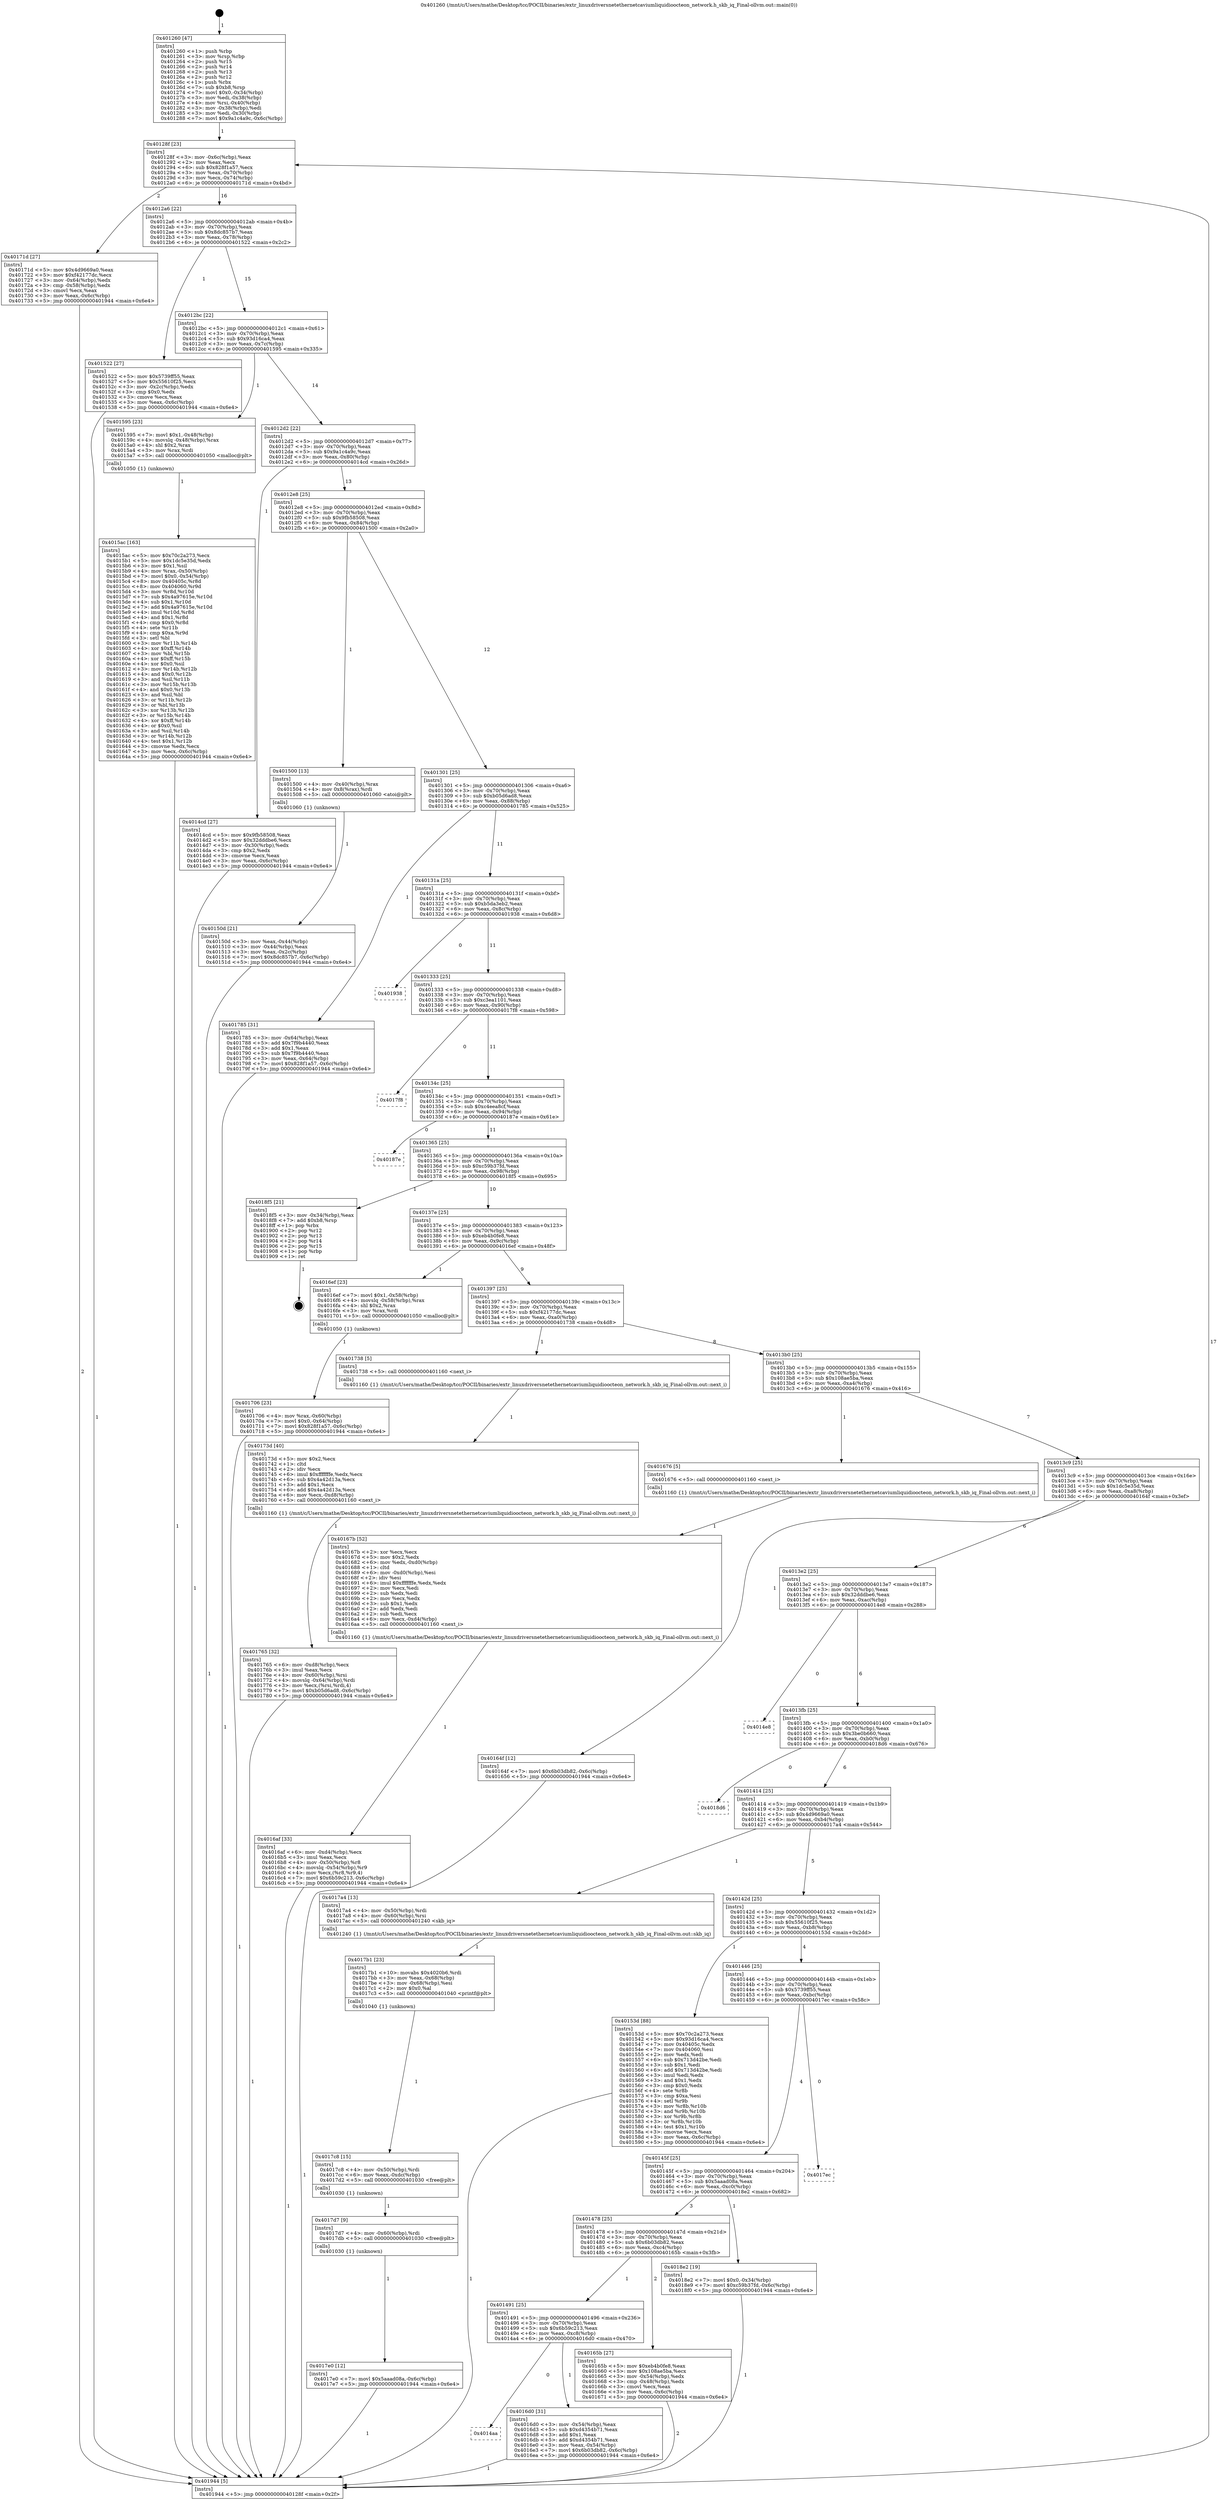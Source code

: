 digraph "0x401260" {
  label = "0x401260 (/mnt/c/Users/mathe/Desktop/tcc/POCII/binaries/extr_linuxdriversnetethernetcaviumliquidioocteon_network.h_skb_iq_Final-ollvm.out::main(0))"
  labelloc = "t"
  node[shape=record]

  Entry [label="",width=0.3,height=0.3,shape=circle,fillcolor=black,style=filled]
  "0x40128f" [label="{
     0x40128f [23]\l
     | [instrs]\l
     &nbsp;&nbsp;0x40128f \<+3\>: mov -0x6c(%rbp),%eax\l
     &nbsp;&nbsp;0x401292 \<+2\>: mov %eax,%ecx\l
     &nbsp;&nbsp;0x401294 \<+6\>: sub $0x828f1a57,%ecx\l
     &nbsp;&nbsp;0x40129a \<+3\>: mov %eax,-0x70(%rbp)\l
     &nbsp;&nbsp;0x40129d \<+3\>: mov %ecx,-0x74(%rbp)\l
     &nbsp;&nbsp;0x4012a0 \<+6\>: je 000000000040171d \<main+0x4bd\>\l
  }"]
  "0x40171d" [label="{
     0x40171d [27]\l
     | [instrs]\l
     &nbsp;&nbsp;0x40171d \<+5\>: mov $0x4d9669a0,%eax\l
     &nbsp;&nbsp;0x401722 \<+5\>: mov $0xf42177dc,%ecx\l
     &nbsp;&nbsp;0x401727 \<+3\>: mov -0x64(%rbp),%edx\l
     &nbsp;&nbsp;0x40172a \<+3\>: cmp -0x58(%rbp),%edx\l
     &nbsp;&nbsp;0x40172d \<+3\>: cmovl %ecx,%eax\l
     &nbsp;&nbsp;0x401730 \<+3\>: mov %eax,-0x6c(%rbp)\l
     &nbsp;&nbsp;0x401733 \<+5\>: jmp 0000000000401944 \<main+0x6e4\>\l
  }"]
  "0x4012a6" [label="{
     0x4012a6 [22]\l
     | [instrs]\l
     &nbsp;&nbsp;0x4012a6 \<+5\>: jmp 00000000004012ab \<main+0x4b\>\l
     &nbsp;&nbsp;0x4012ab \<+3\>: mov -0x70(%rbp),%eax\l
     &nbsp;&nbsp;0x4012ae \<+5\>: sub $0x8dc857b7,%eax\l
     &nbsp;&nbsp;0x4012b3 \<+3\>: mov %eax,-0x78(%rbp)\l
     &nbsp;&nbsp;0x4012b6 \<+6\>: je 0000000000401522 \<main+0x2c2\>\l
  }"]
  Exit [label="",width=0.3,height=0.3,shape=circle,fillcolor=black,style=filled,peripheries=2]
  "0x401522" [label="{
     0x401522 [27]\l
     | [instrs]\l
     &nbsp;&nbsp;0x401522 \<+5\>: mov $0x5739ff55,%eax\l
     &nbsp;&nbsp;0x401527 \<+5\>: mov $0x55610f25,%ecx\l
     &nbsp;&nbsp;0x40152c \<+3\>: mov -0x2c(%rbp),%edx\l
     &nbsp;&nbsp;0x40152f \<+3\>: cmp $0x0,%edx\l
     &nbsp;&nbsp;0x401532 \<+3\>: cmove %ecx,%eax\l
     &nbsp;&nbsp;0x401535 \<+3\>: mov %eax,-0x6c(%rbp)\l
     &nbsp;&nbsp;0x401538 \<+5\>: jmp 0000000000401944 \<main+0x6e4\>\l
  }"]
  "0x4012bc" [label="{
     0x4012bc [22]\l
     | [instrs]\l
     &nbsp;&nbsp;0x4012bc \<+5\>: jmp 00000000004012c1 \<main+0x61\>\l
     &nbsp;&nbsp;0x4012c1 \<+3\>: mov -0x70(%rbp),%eax\l
     &nbsp;&nbsp;0x4012c4 \<+5\>: sub $0x93d16ca4,%eax\l
     &nbsp;&nbsp;0x4012c9 \<+3\>: mov %eax,-0x7c(%rbp)\l
     &nbsp;&nbsp;0x4012cc \<+6\>: je 0000000000401595 \<main+0x335\>\l
  }"]
  "0x4017e0" [label="{
     0x4017e0 [12]\l
     | [instrs]\l
     &nbsp;&nbsp;0x4017e0 \<+7\>: movl $0x5aaad08a,-0x6c(%rbp)\l
     &nbsp;&nbsp;0x4017e7 \<+5\>: jmp 0000000000401944 \<main+0x6e4\>\l
  }"]
  "0x401595" [label="{
     0x401595 [23]\l
     | [instrs]\l
     &nbsp;&nbsp;0x401595 \<+7\>: movl $0x1,-0x48(%rbp)\l
     &nbsp;&nbsp;0x40159c \<+4\>: movslq -0x48(%rbp),%rax\l
     &nbsp;&nbsp;0x4015a0 \<+4\>: shl $0x2,%rax\l
     &nbsp;&nbsp;0x4015a4 \<+3\>: mov %rax,%rdi\l
     &nbsp;&nbsp;0x4015a7 \<+5\>: call 0000000000401050 \<malloc@plt\>\l
     | [calls]\l
     &nbsp;&nbsp;0x401050 \{1\} (unknown)\l
  }"]
  "0x4012d2" [label="{
     0x4012d2 [22]\l
     | [instrs]\l
     &nbsp;&nbsp;0x4012d2 \<+5\>: jmp 00000000004012d7 \<main+0x77\>\l
     &nbsp;&nbsp;0x4012d7 \<+3\>: mov -0x70(%rbp),%eax\l
     &nbsp;&nbsp;0x4012da \<+5\>: sub $0x9a1c4a9c,%eax\l
     &nbsp;&nbsp;0x4012df \<+3\>: mov %eax,-0x80(%rbp)\l
     &nbsp;&nbsp;0x4012e2 \<+6\>: je 00000000004014cd \<main+0x26d\>\l
  }"]
  "0x4017d7" [label="{
     0x4017d7 [9]\l
     | [instrs]\l
     &nbsp;&nbsp;0x4017d7 \<+4\>: mov -0x60(%rbp),%rdi\l
     &nbsp;&nbsp;0x4017db \<+5\>: call 0000000000401030 \<free@plt\>\l
     | [calls]\l
     &nbsp;&nbsp;0x401030 \{1\} (unknown)\l
  }"]
  "0x4014cd" [label="{
     0x4014cd [27]\l
     | [instrs]\l
     &nbsp;&nbsp;0x4014cd \<+5\>: mov $0x9fb58508,%eax\l
     &nbsp;&nbsp;0x4014d2 \<+5\>: mov $0x32dddbe6,%ecx\l
     &nbsp;&nbsp;0x4014d7 \<+3\>: mov -0x30(%rbp),%edx\l
     &nbsp;&nbsp;0x4014da \<+3\>: cmp $0x2,%edx\l
     &nbsp;&nbsp;0x4014dd \<+3\>: cmovne %ecx,%eax\l
     &nbsp;&nbsp;0x4014e0 \<+3\>: mov %eax,-0x6c(%rbp)\l
     &nbsp;&nbsp;0x4014e3 \<+5\>: jmp 0000000000401944 \<main+0x6e4\>\l
  }"]
  "0x4012e8" [label="{
     0x4012e8 [25]\l
     | [instrs]\l
     &nbsp;&nbsp;0x4012e8 \<+5\>: jmp 00000000004012ed \<main+0x8d\>\l
     &nbsp;&nbsp;0x4012ed \<+3\>: mov -0x70(%rbp),%eax\l
     &nbsp;&nbsp;0x4012f0 \<+5\>: sub $0x9fb58508,%eax\l
     &nbsp;&nbsp;0x4012f5 \<+6\>: mov %eax,-0x84(%rbp)\l
     &nbsp;&nbsp;0x4012fb \<+6\>: je 0000000000401500 \<main+0x2a0\>\l
  }"]
  "0x401944" [label="{
     0x401944 [5]\l
     | [instrs]\l
     &nbsp;&nbsp;0x401944 \<+5\>: jmp 000000000040128f \<main+0x2f\>\l
  }"]
  "0x401260" [label="{
     0x401260 [47]\l
     | [instrs]\l
     &nbsp;&nbsp;0x401260 \<+1\>: push %rbp\l
     &nbsp;&nbsp;0x401261 \<+3\>: mov %rsp,%rbp\l
     &nbsp;&nbsp;0x401264 \<+2\>: push %r15\l
     &nbsp;&nbsp;0x401266 \<+2\>: push %r14\l
     &nbsp;&nbsp;0x401268 \<+2\>: push %r13\l
     &nbsp;&nbsp;0x40126a \<+2\>: push %r12\l
     &nbsp;&nbsp;0x40126c \<+1\>: push %rbx\l
     &nbsp;&nbsp;0x40126d \<+7\>: sub $0xb8,%rsp\l
     &nbsp;&nbsp;0x401274 \<+7\>: movl $0x0,-0x34(%rbp)\l
     &nbsp;&nbsp;0x40127b \<+3\>: mov %edi,-0x38(%rbp)\l
     &nbsp;&nbsp;0x40127e \<+4\>: mov %rsi,-0x40(%rbp)\l
     &nbsp;&nbsp;0x401282 \<+3\>: mov -0x38(%rbp),%edi\l
     &nbsp;&nbsp;0x401285 \<+3\>: mov %edi,-0x30(%rbp)\l
     &nbsp;&nbsp;0x401288 \<+7\>: movl $0x9a1c4a9c,-0x6c(%rbp)\l
  }"]
  "0x4017c8" [label="{
     0x4017c8 [15]\l
     | [instrs]\l
     &nbsp;&nbsp;0x4017c8 \<+4\>: mov -0x50(%rbp),%rdi\l
     &nbsp;&nbsp;0x4017cc \<+6\>: mov %eax,-0xdc(%rbp)\l
     &nbsp;&nbsp;0x4017d2 \<+5\>: call 0000000000401030 \<free@plt\>\l
     | [calls]\l
     &nbsp;&nbsp;0x401030 \{1\} (unknown)\l
  }"]
  "0x401500" [label="{
     0x401500 [13]\l
     | [instrs]\l
     &nbsp;&nbsp;0x401500 \<+4\>: mov -0x40(%rbp),%rax\l
     &nbsp;&nbsp;0x401504 \<+4\>: mov 0x8(%rax),%rdi\l
     &nbsp;&nbsp;0x401508 \<+5\>: call 0000000000401060 \<atoi@plt\>\l
     | [calls]\l
     &nbsp;&nbsp;0x401060 \{1\} (unknown)\l
  }"]
  "0x401301" [label="{
     0x401301 [25]\l
     | [instrs]\l
     &nbsp;&nbsp;0x401301 \<+5\>: jmp 0000000000401306 \<main+0xa6\>\l
     &nbsp;&nbsp;0x401306 \<+3\>: mov -0x70(%rbp),%eax\l
     &nbsp;&nbsp;0x401309 \<+5\>: sub $0xb05d6ad8,%eax\l
     &nbsp;&nbsp;0x40130e \<+6\>: mov %eax,-0x88(%rbp)\l
     &nbsp;&nbsp;0x401314 \<+6\>: je 0000000000401785 \<main+0x525\>\l
  }"]
  "0x40150d" [label="{
     0x40150d [21]\l
     | [instrs]\l
     &nbsp;&nbsp;0x40150d \<+3\>: mov %eax,-0x44(%rbp)\l
     &nbsp;&nbsp;0x401510 \<+3\>: mov -0x44(%rbp),%eax\l
     &nbsp;&nbsp;0x401513 \<+3\>: mov %eax,-0x2c(%rbp)\l
     &nbsp;&nbsp;0x401516 \<+7\>: movl $0x8dc857b7,-0x6c(%rbp)\l
     &nbsp;&nbsp;0x40151d \<+5\>: jmp 0000000000401944 \<main+0x6e4\>\l
  }"]
  "0x4017b1" [label="{
     0x4017b1 [23]\l
     | [instrs]\l
     &nbsp;&nbsp;0x4017b1 \<+10\>: movabs $0x4020b6,%rdi\l
     &nbsp;&nbsp;0x4017bb \<+3\>: mov %eax,-0x68(%rbp)\l
     &nbsp;&nbsp;0x4017be \<+3\>: mov -0x68(%rbp),%esi\l
     &nbsp;&nbsp;0x4017c1 \<+2\>: mov $0x0,%al\l
     &nbsp;&nbsp;0x4017c3 \<+5\>: call 0000000000401040 \<printf@plt\>\l
     | [calls]\l
     &nbsp;&nbsp;0x401040 \{1\} (unknown)\l
  }"]
  "0x401785" [label="{
     0x401785 [31]\l
     | [instrs]\l
     &nbsp;&nbsp;0x401785 \<+3\>: mov -0x64(%rbp),%eax\l
     &nbsp;&nbsp;0x401788 \<+5\>: add $0x7f9b4440,%eax\l
     &nbsp;&nbsp;0x40178d \<+3\>: add $0x1,%eax\l
     &nbsp;&nbsp;0x401790 \<+5\>: sub $0x7f9b4440,%eax\l
     &nbsp;&nbsp;0x401795 \<+3\>: mov %eax,-0x64(%rbp)\l
     &nbsp;&nbsp;0x401798 \<+7\>: movl $0x828f1a57,-0x6c(%rbp)\l
     &nbsp;&nbsp;0x40179f \<+5\>: jmp 0000000000401944 \<main+0x6e4\>\l
  }"]
  "0x40131a" [label="{
     0x40131a [25]\l
     | [instrs]\l
     &nbsp;&nbsp;0x40131a \<+5\>: jmp 000000000040131f \<main+0xbf\>\l
     &nbsp;&nbsp;0x40131f \<+3\>: mov -0x70(%rbp),%eax\l
     &nbsp;&nbsp;0x401322 \<+5\>: sub $0xb5da3eb2,%eax\l
     &nbsp;&nbsp;0x401327 \<+6\>: mov %eax,-0x8c(%rbp)\l
     &nbsp;&nbsp;0x40132d \<+6\>: je 0000000000401938 \<main+0x6d8\>\l
  }"]
  "0x401765" [label="{
     0x401765 [32]\l
     | [instrs]\l
     &nbsp;&nbsp;0x401765 \<+6\>: mov -0xd8(%rbp),%ecx\l
     &nbsp;&nbsp;0x40176b \<+3\>: imul %eax,%ecx\l
     &nbsp;&nbsp;0x40176e \<+4\>: mov -0x60(%rbp),%rsi\l
     &nbsp;&nbsp;0x401772 \<+4\>: movslq -0x64(%rbp),%rdi\l
     &nbsp;&nbsp;0x401776 \<+3\>: mov %ecx,(%rsi,%rdi,4)\l
     &nbsp;&nbsp;0x401779 \<+7\>: movl $0xb05d6ad8,-0x6c(%rbp)\l
     &nbsp;&nbsp;0x401780 \<+5\>: jmp 0000000000401944 \<main+0x6e4\>\l
  }"]
  "0x401938" [label="{
     0x401938\l
  }", style=dashed]
  "0x401333" [label="{
     0x401333 [25]\l
     | [instrs]\l
     &nbsp;&nbsp;0x401333 \<+5\>: jmp 0000000000401338 \<main+0xd8\>\l
     &nbsp;&nbsp;0x401338 \<+3\>: mov -0x70(%rbp),%eax\l
     &nbsp;&nbsp;0x40133b \<+5\>: sub $0xc3ea1101,%eax\l
     &nbsp;&nbsp;0x401340 \<+6\>: mov %eax,-0x90(%rbp)\l
     &nbsp;&nbsp;0x401346 \<+6\>: je 00000000004017f8 \<main+0x598\>\l
  }"]
  "0x40173d" [label="{
     0x40173d [40]\l
     | [instrs]\l
     &nbsp;&nbsp;0x40173d \<+5\>: mov $0x2,%ecx\l
     &nbsp;&nbsp;0x401742 \<+1\>: cltd\l
     &nbsp;&nbsp;0x401743 \<+2\>: idiv %ecx\l
     &nbsp;&nbsp;0x401745 \<+6\>: imul $0xfffffffe,%edx,%ecx\l
     &nbsp;&nbsp;0x40174b \<+6\>: sub $0x4a42d13a,%ecx\l
     &nbsp;&nbsp;0x401751 \<+3\>: add $0x1,%ecx\l
     &nbsp;&nbsp;0x401754 \<+6\>: add $0x4a42d13a,%ecx\l
     &nbsp;&nbsp;0x40175a \<+6\>: mov %ecx,-0xd8(%rbp)\l
     &nbsp;&nbsp;0x401760 \<+5\>: call 0000000000401160 \<next_i\>\l
     | [calls]\l
     &nbsp;&nbsp;0x401160 \{1\} (/mnt/c/Users/mathe/Desktop/tcc/POCII/binaries/extr_linuxdriversnetethernetcaviumliquidioocteon_network.h_skb_iq_Final-ollvm.out::next_i)\l
  }"]
  "0x4017f8" [label="{
     0x4017f8\l
  }", style=dashed]
  "0x40134c" [label="{
     0x40134c [25]\l
     | [instrs]\l
     &nbsp;&nbsp;0x40134c \<+5\>: jmp 0000000000401351 \<main+0xf1\>\l
     &nbsp;&nbsp;0x401351 \<+3\>: mov -0x70(%rbp),%eax\l
     &nbsp;&nbsp;0x401354 \<+5\>: sub $0xc4eea8cf,%eax\l
     &nbsp;&nbsp;0x401359 \<+6\>: mov %eax,-0x94(%rbp)\l
     &nbsp;&nbsp;0x40135f \<+6\>: je 000000000040187e \<main+0x61e\>\l
  }"]
  "0x401706" [label="{
     0x401706 [23]\l
     | [instrs]\l
     &nbsp;&nbsp;0x401706 \<+4\>: mov %rax,-0x60(%rbp)\l
     &nbsp;&nbsp;0x40170a \<+7\>: movl $0x0,-0x64(%rbp)\l
     &nbsp;&nbsp;0x401711 \<+7\>: movl $0x828f1a57,-0x6c(%rbp)\l
     &nbsp;&nbsp;0x401718 \<+5\>: jmp 0000000000401944 \<main+0x6e4\>\l
  }"]
  "0x40187e" [label="{
     0x40187e\l
  }", style=dashed]
  "0x401365" [label="{
     0x401365 [25]\l
     | [instrs]\l
     &nbsp;&nbsp;0x401365 \<+5\>: jmp 000000000040136a \<main+0x10a\>\l
     &nbsp;&nbsp;0x40136a \<+3\>: mov -0x70(%rbp),%eax\l
     &nbsp;&nbsp;0x40136d \<+5\>: sub $0xc59b37fd,%eax\l
     &nbsp;&nbsp;0x401372 \<+6\>: mov %eax,-0x98(%rbp)\l
     &nbsp;&nbsp;0x401378 \<+6\>: je 00000000004018f5 \<main+0x695\>\l
  }"]
  "0x4014aa" [label="{
     0x4014aa\l
  }", style=dashed]
  "0x4018f5" [label="{
     0x4018f5 [21]\l
     | [instrs]\l
     &nbsp;&nbsp;0x4018f5 \<+3\>: mov -0x34(%rbp),%eax\l
     &nbsp;&nbsp;0x4018f8 \<+7\>: add $0xb8,%rsp\l
     &nbsp;&nbsp;0x4018ff \<+1\>: pop %rbx\l
     &nbsp;&nbsp;0x401900 \<+2\>: pop %r12\l
     &nbsp;&nbsp;0x401902 \<+2\>: pop %r13\l
     &nbsp;&nbsp;0x401904 \<+2\>: pop %r14\l
     &nbsp;&nbsp;0x401906 \<+2\>: pop %r15\l
     &nbsp;&nbsp;0x401908 \<+1\>: pop %rbp\l
     &nbsp;&nbsp;0x401909 \<+1\>: ret\l
  }"]
  "0x40137e" [label="{
     0x40137e [25]\l
     | [instrs]\l
     &nbsp;&nbsp;0x40137e \<+5\>: jmp 0000000000401383 \<main+0x123\>\l
     &nbsp;&nbsp;0x401383 \<+3\>: mov -0x70(%rbp),%eax\l
     &nbsp;&nbsp;0x401386 \<+5\>: sub $0xeb4b0fe8,%eax\l
     &nbsp;&nbsp;0x40138b \<+6\>: mov %eax,-0x9c(%rbp)\l
     &nbsp;&nbsp;0x401391 \<+6\>: je 00000000004016ef \<main+0x48f\>\l
  }"]
  "0x4016d0" [label="{
     0x4016d0 [31]\l
     | [instrs]\l
     &nbsp;&nbsp;0x4016d0 \<+3\>: mov -0x54(%rbp),%eax\l
     &nbsp;&nbsp;0x4016d3 \<+5\>: sub $0xd4354b71,%eax\l
     &nbsp;&nbsp;0x4016d8 \<+3\>: add $0x1,%eax\l
     &nbsp;&nbsp;0x4016db \<+5\>: add $0xd4354b71,%eax\l
     &nbsp;&nbsp;0x4016e0 \<+3\>: mov %eax,-0x54(%rbp)\l
     &nbsp;&nbsp;0x4016e3 \<+7\>: movl $0x6b03db82,-0x6c(%rbp)\l
     &nbsp;&nbsp;0x4016ea \<+5\>: jmp 0000000000401944 \<main+0x6e4\>\l
  }"]
  "0x4016ef" [label="{
     0x4016ef [23]\l
     | [instrs]\l
     &nbsp;&nbsp;0x4016ef \<+7\>: movl $0x1,-0x58(%rbp)\l
     &nbsp;&nbsp;0x4016f6 \<+4\>: movslq -0x58(%rbp),%rax\l
     &nbsp;&nbsp;0x4016fa \<+4\>: shl $0x2,%rax\l
     &nbsp;&nbsp;0x4016fe \<+3\>: mov %rax,%rdi\l
     &nbsp;&nbsp;0x401701 \<+5\>: call 0000000000401050 \<malloc@plt\>\l
     | [calls]\l
     &nbsp;&nbsp;0x401050 \{1\} (unknown)\l
  }"]
  "0x401397" [label="{
     0x401397 [25]\l
     | [instrs]\l
     &nbsp;&nbsp;0x401397 \<+5\>: jmp 000000000040139c \<main+0x13c\>\l
     &nbsp;&nbsp;0x40139c \<+3\>: mov -0x70(%rbp),%eax\l
     &nbsp;&nbsp;0x40139f \<+5\>: sub $0xf42177dc,%eax\l
     &nbsp;&nbsp;0x4013a4 \<+6\>: mov %eax,-0xa0(%rbp)\l
     &nbsp;&nbsp;0x4013aa \<+6\>: je 0000000000401738 \<main+0x4d8\>\l
  }"]
  "0x4016af" [label="{
     0x4016af [33]\l
     | [instrs]\l
     &nbsp;&nbsp;0x4016af \<+6\>: mov -0xd4(%rbp),%ecx\l
     &nbsp;&nbsp;0x4016b5 \<+3\>: imul %eax,%ecx\l
     &nbsp;&nbsp;0x4016b8 \<+4\>: mov -0x50(%rbp),%r8\l
     &nbsp;&nbsp;0x4016bc \<+4\>: movslq -0x54(%rbp),%r9\l
     &nbsp;&nbsp;0x4016c0 \<+4\>: mov %ecx,(%r8,%r9,4)\l
     &nbsp;&nbsp;0x4016c4 \<+7\>: movl $0x6b59c213,-0x6c(%rbp)\l
     &nbsp;&nbsp;0x4016cb \<+5\>: jmp 0000000000401944 \<main+0x6e4\>\l
  }"]
  "0x401738" [label="{
     0x401738 [5]\l
     | [instrs]\l
     &nbsp;&nbsp;0x401738 \<+5\>: call 0000000000401160 \<next_i\>\l
     | [calls]\l
     &nbsp;&nbsp;0x401160 \{1\} (/mnt/c/Users/mathe/Desktop/tcc/POCII/binaries/extr_linuxdriversnetethernetcaviumliquidioocteon_network.h_skb_iq_Final-ollvm.out::next_i)\l
  }"]
  "0x4013b0" [label="{
     0x4013b0 [25]\l
     | [instrs]\l
     &nbsp;&nbsp;0x4013b0 \<+5\>: jmp 00000000004013b5 \<main+0x155\>\l
     &nbsp;&nbsp;0x4013b5 \<+3\>: mov -0x70(%rbp),%eax\l
     &nbsp;&nbsp;0x4013b8 \<+5\>: sub $0x108ae5ba,%eax\l
     &nbsp;&nbsp;0x4013bd \<+6\>: mov %eax,-0xa4(%rbp)\l
     &nbsp;&nbsp;0x4013c3 \<+6\>: je 0000000000401676 \<main+0x416\>\l
  }"]
  "0x40167b" [label="{
     0x40167b [52]\l
     | [instrs]\l
     &nbsp;&nbsp;0x40167b \<+2\>: xor %ecx,%ecx\l
     &nbsp;&nbsp;0x40167d \<+5\>: mov $0x2,%edx\l
     &nbsp;&nbsp;0x401682 \<+6\>: mov %edx,-0xd0(%rbp)\l
     &nbsp;&nbsp;0x401688 \<+1\>: cltd\l
     &nbsp;&nbsp;0x401689 \<+6\>: mov -0xd0(%rbp),%esi\l
     &nbsp;&nbsp;0x40168f \<+2\>: idiv %esi\l
     &nbsp;&nbsp;0x401691 \<+6\>: imul $0xfffffffe,%edx,%edx\l
     &nbsp;&nbsp;0x401697 \<+2\>: mov %ecx,%edi\l
     &nbsp;&nbsp;0x401699 \<+2\>: sub %edx,%edi\l
     &nbsp;&nbsp;0x40169b \<+2\>: mov %ecx,%edx\l
     &nbsp;&nbsp;0x40169d \<+3\>: sub $0x1,%edx\l
     &nbsp;&nbsp;0x4016a0 \<+2\>: add %edx,%edi\l
     &nbsp;&nbsp;0x4016a2 \<+2\>: sub %edi,%ecx\l
     &nbsp;&nbsp;0x4016a4 \<+6\>: mov %ecx,-0xd4(%rbp)\l
     &nbsp;&nbsp;0x4016aa \<+5\>: call 0000000000401160 \<next_i\>\l
     | [calls]\l
     &nbsp;&nbsp;0x401160 \{1\} (/mnt/c/Users/mathe/Desktop/tcc/POCII/binaries/extr_linuxdriversnetethernetcaviumliquidioocteon_network.h_skb_iq_Final-ollvm.out::next_i)\l
  }"]
  "0x401676" [label="{
     0x401676 [5]\l
     | [instrs]\l
     &nbsp;&nbsp;0x401676 \<+5\>: call 0000000000401160 \<next_i\>\l
     | [calls]\l
     &nbsp;&nbsp;0x401160 \{1\} (/mnt/c/Users/mathe/Desktop/tcc/POCII/binaries/extr_linuxdriversnetethernetcaviumliquidioocteon_network.h_skb_iq_Final-ollvm.out::next_i)\l
  }"]
  "0x4013c9" [label="{
     0x4013c9 [25]\l
     | [instrs]\l
     &nbsp;&nbsp;0x4013c9 \<+5\>: jmp 00000000004013ce \<main+0x16e\>\l
     &nbsp;&nbsp;0x4013ce \<+3\>: mov -0x70(%rbp),%eax\l
     &nbsp;&nbsp;0x4013d1 \<+5\>: sub $0x1dc5e35d,%eax\l
     &nbsp;&nbsp;0x4013d6 \<+6\>: mov %eax,-0xa8(%rbp)\l
     &nbsp;&nbsp;0x4013dc \<+6\>: je 000000000040164f \<main+0x3ef\>\l
  }"]
  "0x401491" [label="{
     0x401491 [25]\l
     | [instrs]\l
     &nbsp;&nbsp;0x401491 \<+5\>: jmp 0000000000401496 \<main+0x236\>\l
     &nbsp;&nbsp;0x401496 \<+3\>: mov -0x70(%rbp),%eax\l
     &nbsp;&nbsp;0x401499 \<+5\>: sub $0x6b59c213,%eax\l
     &nbsp;&nbsp;0x40149e \<+6\>: mov %eax,-0xc8(%rbp)\l
     &nbsp;&nbsp;0x4014a4 \<+6\>: je 00000000004016d0 \<main+0x470\>\l
  }"]
  "0x40164f" [label="{
     0x40164f [12]\l
     | [instrs]\l
     &nbsp;&nbsp;0x40164f \<+7\>: movl $0x6b03db82,-0x6c(%rbp)\l
     &nbsp;&nbsp;0x401656 \<+5\>: jmp 0000000000401944 \<main+0x6e4\>\l
  }"]
  "0x4013e2" [label="{
     0x4013e2 [25]\l
     | [instrs]\l
     &nbsp;&nbsp;0x4013e2 \<+5\>: jmp 00000000004013e7 \<main+0x187\>\l
     &nbsp;&nbsp;0x4013e7 \<+3\>: mov -0x70(%rbp),%eax\l
     &nbsp;&nbsp;0x4013ea \<+5\>: sub $0x32dddbe6,%eax\l
     &nbsp;&nbsp;0x4013ef \<+6\>: mov %eax,-0xac(%rbp)\l
     &nbsp;&nbsp;0x4013f5 \<+6\>: je 00000000004014e8 \<main+0x288\>\l
  }"]
  "0x40165b" [label="{
     0x40165b [27]\l
     | [instrs]\l
     &nbsp;&nbsp;0x40165b \<+5\>: mov $0xeb4b0fe8,%eax\l
     &nbsp;&nbsp;0x401660 \<+5\>: mov $0x108ae5ba,%ecx\l
     &nbsp;&nbsp;0x401665 \<+3\>: mov -0x54(%rbp),%edx\l
     &nbsp;&nbsp;0x401668 \<+3\>: cmp -0x48(%rbp),%edx\l
     &nbsp;&nbsp;0x40166b \<+3\>: cmovl %ecx,%eax\l
     &nbsp;&nbsp;0x40166e \<+3\>: mov %eax,-0x6c(%rbp)\l
     &nbsp;&nbsp;0x401671 \<+5\>: jmp 0000000000401944 \<main+0x6e4\>\l
  }"]
  "0x4014e8" [label="{
     0x4014e8\l
  }", style=dashed]
  "0x4013fb" [label="{
     0x4013fb [25]\l
     | [instrs]\l
     &nbsp;&nbsp;0x4013fb \<+5\>: jmp 0000000000401400 \<main+0x1a0\>\l
     &nbsp;&nbsp;0x401400 \<+3\>: mov -0x70(%rbp),%eax\l
     &nbsp;&nbsp;0x401403 \<+5\>: sub $0x3be0b660,%eax\l
     &nbsp;&nbsp;0x401408 \<+6\>: mov %eax,-0xb0(%rbp)\l
     &nbsp;&nbsp;0x40140e \<+6\>: je 00000000004018d6 \<main+0x676\>\l
  }"]
  "0x401478" [label="{
     0x401478 [25]\l
     | [instrs]\l
     &nbsp;&nbsp;0x401478 \<+5\>: jmp 000000000040147d \<main+0x21d\>\l
     &nbsp;&nbsp;0x40147d \<+3\>: mov -0x70(%rbp),%eax\l
     &nbsp;&nbsp;0x401480 \<+5\>: sub $0x6b03db82,%eax\l
     &nbsp;&nbsp;0x401485 \<+6\>: mov %eax,-0xc4(%rbp)\l
     &nbsp;&nbsp;0x40148b \<+6\>: je 000000000040165b \<main+0x3fb\>\l
  }"]
  "0x4018d6" [label="{
     0x4018d6\l
  }", style=dashed]
  "0x401414" [label="{
     0x401414 [25]\l
     | [instrs]\l
     &nbsp;&nbsp;0x401414 \<+5\>: jmp 0000000000401419 \<main+0x1b9\>\l
     &nbsp;&nbsp;0x401419 \<+3\>: mov -0x70(%rbp),%eax\l
     &nbsp;&nbsp;0x40141c \<+5\>: sub $0x4d9669a0,%eax\l
     &nbsp;&nbsp;0x401421 \<+6\>: mov %eax,-0xb4(%rbp)\l
     &nbsp;&nbsp;0x401427 \<+6\>: je 00000000004017a4 \<main+0x544\>\l
  }"]
  "0x4018e2" [label="{
     0x4018e2 [19]\l
     | [instrs]\l
     &nbsp;&nbsp;0x4018e2 \<+7\>: movl $0x0,-0x34(%rbp)\l
     &nbsp;&nbsp;0x4018e9 \<+7\>: movl $0xc59b37fd,-0x6c(%rbp)\l
     &nbsp;&nbsp;0x4018f0 \<+5\>: jmp 0000000000401944 \<main+0x6e4\>\l
  }"]
  "0x4017a4" [label="{
     0x4017a4 [13]\l
     | [instrs]\l
     &nbsp;&nbsp;0x4017a4 \<+4\>: mov -0x50(%rbp),%rdi\l
     &nbsp;&nbsp;0x4017a8 \<+4\>: mov -0x60(%rbp),%rsi\l
     &nbsp;&nbsp;0x4017ac \<+5\>: call 0000000000401240 \<skb_iq\>\l
     | [calls]\l
     &nbsp;&nbsp;0x401240 \{1\} (/mnt/c/Users/mathe/Desktop/tcc/POCII/binaries/extr_linuxdriversnetethernetcaviumliquidioocteon_network.h_skb_iq_Final-ollvm.out::skb_iq)\l
  }"]
  "0x40142d" [label="{
     0x40142d [25]\l
     | [instrs]\l
     &nbsp;&nbsp;0x40142d \<+5\>: jmp 0000000000401432 \<main+0x1d2\>\l
     &nbsp;&nbsp;0x401432 \<+3\>: mov -0x70(%rbp),%eax\l
     &nbsp;&nbsp;0x401435 \<+5\>: sub $0x55610f25,%eax\l
     &nbsp;&nbsp;0x40143a \<+6\>: mov %eax,-0xb8(%rbp)\l
     &nbsp;&nbsp;0x401440 \<+6\>: je 000000000040153d \<main+0x2dd\>\l
  }"]
  "0x40145f" [label="{
     0x40145f [25]\l
     | [instrs]\l
     &nbsp;&nbsp;0x40145f \<+5\>: jmp 0000000000401464 \<main+0x204\>\l
     &nbsp;&nbsp;0x401464 \<+3\>: mov -0x70(%rbp),%eax\l
     &nbsp;&nbsp;0x401467 \<+5\>: sub $0x5aaad08a,%eax\l
     &nbsp;&nbsp;0x40146c \<+6\>: mov %eax,-0xc0(%rbp)\l
     &nbsp;&nbsp;0x401472 \<+6\>: je 00000000004018e2 \<main+0x682\>\l
  }"]
  "0x40153d" [label="{
     0x40153d [88]\l
     | [instrs]\l
     &nbsp;&nbsp;0x40153d \<+5\>: mov $0x70c2a273,%eax\l
     &nbsp;&nbsp;0x401542 \<+5\>: mov $0x93d16ca4,%ecx\l
     &nbsp;&nbsp;0x401547 \<+7\>: mov 0x40405c,%edx\l
     &nbsp;&nbsp;0x40154e \<+7\>: mov 0x404060,%esi\l
     &nbsp;&nbsp;0x401555 \<+2\>: mov %edx,%edi\l
     &nbsp;&nbsp;0x401557 \<+6\>: sub $0x713d42be,%edi\l
     &nbsp;&nbsp;0x40155d \<+3\>: sub $0x1,%edi\l
     &nbsp;&nbsp;0x401560 \<+6\>: add $0x713d42be,%edi\l
     &nbsp;&nbsp;0x401566 \<+3\>: imul %edi,%edx\l
     &nbsp;&nbsp;0x401569 \<+3\>: and $0x1,%edx\l
     &nbsp;&nbsp;0x40156c \<+3\>: cmp $0x0,%edx\l
     &nbsp;&nbsp;0x40156f \<+4\>: sete %r8b\l
     &nbsp;&nbsp;0x401573 \<+3\>: cmp $0xa,%esi\l
     &nbsp;&nbsp;0x401576 \<+4\>: setl %r9b\l
     &nbsp;&nbsp;0x40157a \<+3\>: mov %r8b,%r10b\l
     &nbsp;&nbsp;0x40157d \<+3\>: and %r9b,%r10b\l
     &nbsp;&nbsp;0x401580 \<+3\>: xor %r9b,%r8b\l
     &nbsp;&nbsp;0x401583 \<+3\>: or %r8b,%r10b\l
     &nbsp;&nbsp;0x401586 \<+4\>: test $0x1,%r10b\l
     &nbsp;&nbsp;0x40158a \<+3\>: cmovne %ecx,%eax\l
     &nbsp;&nbsp;0x40158d \<+3\>: mov %eax,-0x6c(%rbp)\l
     &nbsp;&nbsp;0x401590 \<+5\>: jmp 0000000000401944 \<main+0x6e4\>\l
  }"]
  "0x401446" [label="{
     0x401446 [25]\l
     | [instrs]\l
     &nbsp;&nbsp;0x401446 \<+5\>: jmp 000000000040144b \<main+0x1eb\>\l
     &nbsp;&nbsp;0x40144b \<+3\>: mov -0x70(%rbp),%eax\l
     &nbsp;&nbsp;0x40144e \<+5\>: sub $0x5739ff55,%eax\l
     &nbsp;&nbsp;0x401453 \<+6\>: mov %eax,-0xbc(%rbp)\l
     &nbsp;&nbsp;0x401459 \<+6\>: je 00000000004017ec \<main+0x58c\>\l
  }"]
  "0x4015ac" [label="{
     0x4015ac [163]\l
     | [instrs]\l
     &nbsp;&nbsp;0x4015ac \<+5\>: mov $0x70c2a273,%ecx\l
     &nbsp;&nbsp;0x4015b1 \<+5\>: mov $0x1dc5e35d,%edx\l
     &nbsp;&nbsp;0x4015b6 \<+3\>: mov $0x1,%sil\l
     &nbsp;&nbsp;0x4015b9 \<+4\>: mov %rax,-0x50(%rbp)\l
     &nbsp;&nbsp;0x4015bd \<+7\>: movl $0x0,-0x54(%rbp)\l
     &nbsp;&nbsp;0x4015c4 \<+8\>: mov 0x40405c,%r8d\l
     &nbsp;&nbsp;0x4015cc \<+8\>: mov 0x404060,%r9d\l
     &nbsp;&nbsp;0x4015d4 \<+3\>: mov %r8d,%r10d\l
     &nbsp;&nbsp;0x4015d7 \<+7\>: sub $0x4a97615e,%r10d\l
     &nbsp;&nbsp;0x4015de \<+4\>: sub $0x1,%r10d\l
     &nbsp;&nbsp;0x4015e2 \<+7\>: add $0x4a97615e,%r10d\l
     &nbsp;&nbsp;0x4015e9 \<+4\>: imul %r10d,%r8d\l
     &nbsp;&nbsp;0x4015ed \<+4\>: and $0x1,%r8d\l
     &nbsp;&nbsp;0x4015f1 \<+4\>: cmp $0x0,%r8d\l
     &nbsp;&nbsp;0x4015f5 \<+4\>: sete %r11b\l
     &nbsp;&nbsp;0x4015f9 \<+4\>: cmp $0xa,%r9d\l
     &nbsp;&nbsp;0x4015fd \<+3\>: setl %bl\l
     &nbsp;&nbsp;0x401600 \<+3\>: mov %r11b,%r14b\l
     &nbsp;&nbsp;0x401603 \<+4\>: xor $0xff,%r14b\l
     &nbsp;&nbsp;0x401607 \<+3\>: mov %bl,%r15b\l
     &nbsp;&nbsp;0x40160a \<+4\>: xor $0xff,%r15b\l
     &nbsp;&nbsp;0x40160e \<+4\>: xor $0x0,%sil\l
     &nbsp;&nbsp;0x401612 \<+3\>: mov %r14b,%r12b\l
     &nbsp;&nbsp;0x401615 \<+4\>: and $0x0,%r12b\l
     &nbsp;&nbsp;0x401619 \<+3\>: and %sil,%r11b\l
     &nbsp;&nbsp;0x40161c \<+3\>: mov %r15b,%r13b\l
     &nbsp;&nbsp;0x40161f \<+4\>: and $0x0,%r13b\l
     &nbsp;&nbsp;0x401623 \<+3\>: and %sil,%bl\l
     &nbsp;&nbsp;0x401626 \<+3\>: or %r11b,%r12b\l
     &nbsp;&nbsp;0x401629 \<+3\>: or %bl,%r13b\l
     &nbsp;&nbsp;0x40162c \<+3\>: xor %r13b,%r12b\l
     &nbsp;&nbsp;0x40162f \<+3\>: or %r15b,%r14b\l
     &nbsp;&nbsp;0x401632 \<+4\>: xor $0xff,%r14b\l
     &nbsp;&nbsp;0x401636 \<+4\>: or $0x0,%sil\l
     &nbsp;&nbsp;0x40163a \<+3\>: and %sil,%r14b\l
     &nbsp;&nbsp;0x40163d \<+3\>: or %r14b,%r12b\l
     &nbsp;&nbsp;0x401640 \<+4\>: test $0x1,%r12b\l
     &nbsp;&nbsp;0x401644 \<+3\>: cmovne %edx,%ecx\l
     &nbsp;&nbsp;0x401647 \<+3\>: mov %ecx,-0x6c(%rbp)\l
     &nbsp;&nbsp;0x40164a \<+5\>: jmp 0000000000401944 \<main+0x6e4\>\l
  }"]
  "0x4017ec" [label="{
     0x4017ec\l
  }", style=dashed]
  Entry -> "0x401260" [label=" 1"]
  "0x40128f" -> "0x40171d" [label=" 2"]
  "0x40128f" -> "0x4012a6" [label=" 16"]
  "0x4018f5" -> Exit [label=" 1"]
  "0x4012a6" -> "0x401522" [label=" 1"]
  "0x4012a6" -> "0x4012bc" [label=" 15"]
  "0x4018e2" -> "0x401944" [label=" 1"]
  "0x4012bc" -> "0x401595" [label=" 1"]
  "0x4012bc" -> "0x4012d2" [label=" 14"]
  "0x4017e0" -> "0x401944" [label=" 1"]
  "0x4012d2" -> "0x4014cd" [label=" 1"]
  "0x4012d2" -> "0x4012e8" [label=" 13"]
  "0x4014cd" -> "0x401944" [label=" 1"]
  "0x401260" -> "0x40128f" [label=" 1"]
  "0x401944" -> "0x40128f" [label=" 17"]
  "0x4017d7" -> "0x4017e0" [label=" 1"]
  "0x4012e8" -> "0x401500" [label=" 1"]
  "0x4012e8" -> "0x401301" [label=" 12"]
  "0x401500" -> "0x40150d" [label=" 1"]
  "0x40150d" -> "0x401944" [label=" 1"]
  "0x401522" -> "0x401944" [label=" 1"]
  "0x4017c8" -> "0x4017d7" [label=" 1"]
  "0x401301" -> "0x401785" [label=" 1"]
  "0x401301" -> "0x40131a" [label=" 11"]
  "0x4017b1" -> "0x4017c8" [label=" 1"]
  "0x40131a" -> "0x401938" [label=" 0"]
  "0x40131a" -> "0x401333" [label=" 11"]
  "0x4017a4" -> "0x4017b1" [label=" 1"]
  "0x401333" -> "0x4017f8" [label=" 0"]
  "0x401333" -> "0x40134c" [label=" 11"]
  "0x401785" -> "0x401944" [label=" 1"]
  "0x40134c" -> "0x40187e" [label=" 0"]
  "0x40134c" -> "0x401365" [label=" 11"]
  "0x401765" -> "0x401944" [label=" 1"]
  "0x401365" -> "0x4018f5" [label=" 1"]
  "0x401365" -> "0x40137e" [label=" 10"]
  "0x40173d" -> "0x401765" [label=" 1"]
  "0x40137e" -> "0x4016ef" [label=" 1"]
  "0x40137e" -> "0x401397" [label=" 9"]
  "0x401738" -> "0x40173d" [label=" 1"]
  "0x401397" -> "0x401738" [label=" 1"]
  "0x401397" -> "0x4013b0" [label=" 8"]
  "0x401706" -> "0x401944" [label=" 1"]
  "0x4013b0" -> "0x401676" [label=" 1"]
  "0x4013b0" -> "0x4013c9" [label=" 7"]
  "0x4016ef" -> "0x401706" [label=" 1"]
  "0x4013c9" -> "0x40164f" [label=" 1"]
  "0x4013c9" -> "0x4013e2" [label=" 6"]
  "0x4016d0" -> "0x401944" [label=" 1"]
  "0x4013e2" -> "0x4014e8" [label=" 0"]
  "0x4013e2" -> "0x4013fb" [label=" 6"]
  "0x401491" -> "0x4014aa" [label=" 0"]
  "0x4013fb" -> "0x4018d6" [label=" 0"]
  "0x4013fb" -> "0x401414" [label=" 6"]
  "0x40171d" -> "0x401944" [label=" 2"]
  "0x401414" -> "0x4017a4" [label=" 1"]
  "0x401414" -> "0x40142d" [label=" 5"]
  "0x4016af" -> "0x401944" [label=" 1"]
  "0x40142d" -> "0x40153d" [label=" 1"]
  "0x40142d" -> "0x401446" [label=" 4"]
  "0x40153d" -> "0x401944" [label=" 1"]
  "0x401595" -> "0x4015ac" [label=" 1"]
  "0x4015ac" -> "0x401944" [label=" 1"]
  "0x40164f" -> "0x401944" [label=" 1"]
  "0x401676" -> "0x40167b" [label=" 1"]
  "0x401446" -> "0x4017ec" [label=" 0"]
  "0x401446" -> "0x40145f" [label=" 4"]
  "0x40167b" -> "0x4016af" [label=" 1"]
  "0x40145f" -> "0x4018e2" [label=" 1"]
  "0x40145f" -> "0x401478" [label=" 3"]
  "0x401491" -> "0x4016d0" [label=" 1"]
  "0x401478" -> "0x40165b" [label=" 2"]
  "0x401478" -> "0x401491" [label=" 1"]
  "0x40165b" -> "0x401944" [label=" 2"]
}
